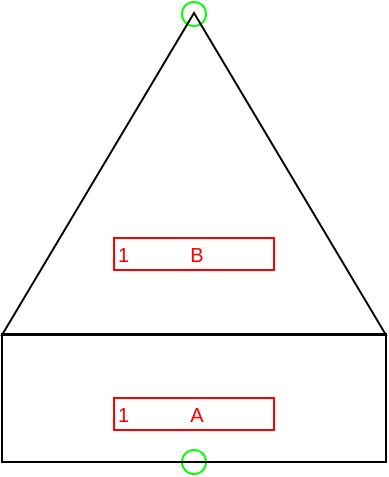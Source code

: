 <mxfile compressed="false" version="20.3.0" type="device">
  <diagram name="IM017C" id="UesafW_C0I8MMm0gAzIo">
    <mxGraphModel dx="1422" dy="977" grid="1" gridSize="2" guides="1" tooltips="1" connect="1" arrows="1" fold="1" page="1" pageScale="1" pageWidth="1169" pageHeight="827" math="0" shadow="0">
      <root>
        <mxCell id="sxMEN0KXAXHLyjsDCc0v-0" />
        <mxCell id="sxMEN0KXAXHLyjsDCc0v-124" value="Connection" style="" parent="sxMEN0KXAXHLyjsDCc0v-0" />
        <object label="Connection" PipingConnector="N" LabelConnector="N" SignalConnector="Y" Direction="90" AuxiliaryConnector="Y" id="lbljCHEagKn9i-VnatyL-0">
          <mxCell style="vsdxID=1407;fillColor=none;gradientColor=none;shape=stencil(rVFbDsIgEDwNnyQU4glqvcfGblsilmZBS28vZGMsxg9j/JvZmX1kR5g2TLCg0CpE8hdcbR8nYY5CaztPSDZmJEwnTDt4wpH8be6ZL1CcBV39vUxI3KdKh1YbswPTEzuBzlmiVGmKau9zUKM+jlJJQrJBko8QrZ+rrQ5oRJnXyMHBWElhRVx25ebnw/5zVvPFWRm83jxY5zilvf4eSy5xpKZ7AA==);strokeColor=#00FF00;strokeWidth=1;points=[[0.5,0.5,0,0,0]];labelBackgroundColor=none;rounded=0;html=1;whiteSpace=wrap;aspect=fixed;noLabel=1;snapToPoint=1;container=0;fontSize=16;" parent="sxMEN0KXAXHLyjsDCc0v-124" vertex="1">
            <mxGeometry x="394" y="138" width="12" height="12" as="geometry" />
          </mxCell>
        </object>
        <object label="Connection" PipingConnector="N" LabelConnector="N" SignalConnector="Y" Direction="270" AuxiliaryConnector="N" id="lbljCHEagKn9i-VnatyL-3">
          <mxCell style="vsdxID=1407;fillColor=none;gradientColor=none;shape=stencil(rVFbDsIgEDwNnyQU4glqvcfGblsilmZBS28vZGMsxg9j/JvZmX1kR5g2TLCg0CpE8hdcbR8nYY5CaztPSDZmJEwnTDt4wpH8be6ZL1CcBV39vUxI3KdKh1YbswPTEzuBzlmiVGmKau9zUKM+jlJJQrJBko8QrZ+rrQ5oRJnXyMHBWElhRVx25ebnw/5zVvPFWRm83jxY5zilvf4eSy5xpKZ7AA==);strokeColor=#00FF00;strokeWidth=1;points=[[0.5,0.5,0,0,0]];labelBackgroundColor=none;rounded=0;html=1;whiteSpace=wrap;aspect=fixed;noLabel=1;snapToPoint=1;container=0;fontSize=16;" parent="sxMEN0KXAXHLyjsDCc0v-124" vertex="1">
            <mxGeometry x="394" y="362" width="12" height="12" as="geometry" />
          </mxCell>
        </object>
        <mxCell id="sxMEN0KXAXHLyjsDCc0v-130" value="Label" style="locked=1;" parent="sxMEN0KXAXHLyjsDCc0v-0" />
        <object label="%LabelLines%&amp;nbsp; &amp;nbsp; &amp;nbsp; &amp;nbsp; &amp;nbsp; &amp;nbsp;%LabelIndex%" placeholders="1" LabelLines="1" LabelIndex="B" id="sxMEN0KXAXHLyjsDCc0v-131">
          <mxCell style="rounded=0;whiteSpace=wrap;html=1;fillColor=none;strokeColor=#FF0000;fontColor=#FF0000;fontSize=10;align=left;noLabel=0;" parent="sxMEN0KXAXHLyjsDCc0v-130" vertex="1">
            <mxGeometry x="360" y="256" width="80" height="16" as="geometry" />
          </mxCell>
        </object>
        <object label="%LabelLines%&amp;nbsp; &amp;nbsp; &amp;nbsp; &amp;nbsp; &amp;nbsp; &amp;nbsp;%LabelIndex%" placeholders="1" LabelLines="1" LabelIndex="A" id="sxMEN0KXAXHLyjsDCc0v-132">
          <mxCell style="rounded=0;whiteSpace=wrap;html=1;fillColor=none;strokeColor=#FF0000;fontColor=#FF0000;fontSize=10;align=left;noLabel=0;" parent="sxMEN0KXAXHLyjsDCc0v-130" vertex="1">
            <mxGeometry x="360" y="336" width="80" height="16" as="geometry" />
          </mxCell>
        </object>
        <mxCell id="sxMEN0KXAXHLyjsDCc0v-134" value="Origo" style="locked=1;" parent="sxMEN0KXAXHLyjsDCc0v-0" visible="0" />
        <object label="origo" id="sxMEN0KXAXHLyjsDCc0v-135">
          <mxCell style="vsdxID=1407;fillColor=none;gradientColor=none;shape=stencil(rVFbDsIgEDwNnyQU4glqvcfGblsilmZBS28vZGMsxg9j/JvZmX1kR5g2TLCg0CpE8hdcbR8nYY5CaztPSDZmJEwnTDt4wpH8be6ZL1CcBV39vUxI3KdKh1YbswPTEzuBzlmiVGmKau9zUKM+jlJJQrJBko8QrZ+rrQ5oRJnXyMHBWElhRVx25ebnw/5zVvPFWRm83jxY5zilvf4eSy5xpKZ7AA==);strokeColor=#ff0000;strokeWidth=1;points=[[0.5,0.5,0,0,0]];labelBackgroundColor=none;rounded=0;html=1;whiteSpace=wrap;aspect=fixed;noLabel=1;snapToPoint=1;direction=west;" parent="sxMEN0KXAXHLyjsDCc0v-134" vertex="1">
            <mxGeometry x="396" y="140" width="7.874" height="7.87" as="geometry" />
          </mxCell>
        </object>
        <object label="Symbol" Width="12" Height="14" UoM="mm" id="sxMEN0KXAXHLyjsDCc0v-136">
          <mxCell style="locked=1;" parent="sxMEN0KXAXHLyjsDCc0v-0" />
        </object>
        <mxCell id="sxMEN0KXAXHLyjsDCc0v-137" value="" style="rounded=0;whiteSpace=wrap;html=1;strokeWidth=1;fillColor=none;direction=west;" parent="sxMEN0KXAXHLyjsDCc0v-136" vertex="1">
          <mxGeometry x="304" y="304" width="192" height="64" as="geometry" />
        </mxCell>
        <mxCell id="sxMEN0KXAXHLyjsDCc0v-138" value="" style="triangle;whiteSpace=wrap;html=1;strokeWidth=1;fillColor=none;rotation=90;direction=west;" parent="sxMEN0KXAXHLyjsDCc0v-136" vertex="1">
          <mxGeometry x="319.5" y="128" width="161" height="192" as="geometry" />
        </mxCell>
      </root>
    </mxGraphModel>
  </diagram>
</mxfile>
